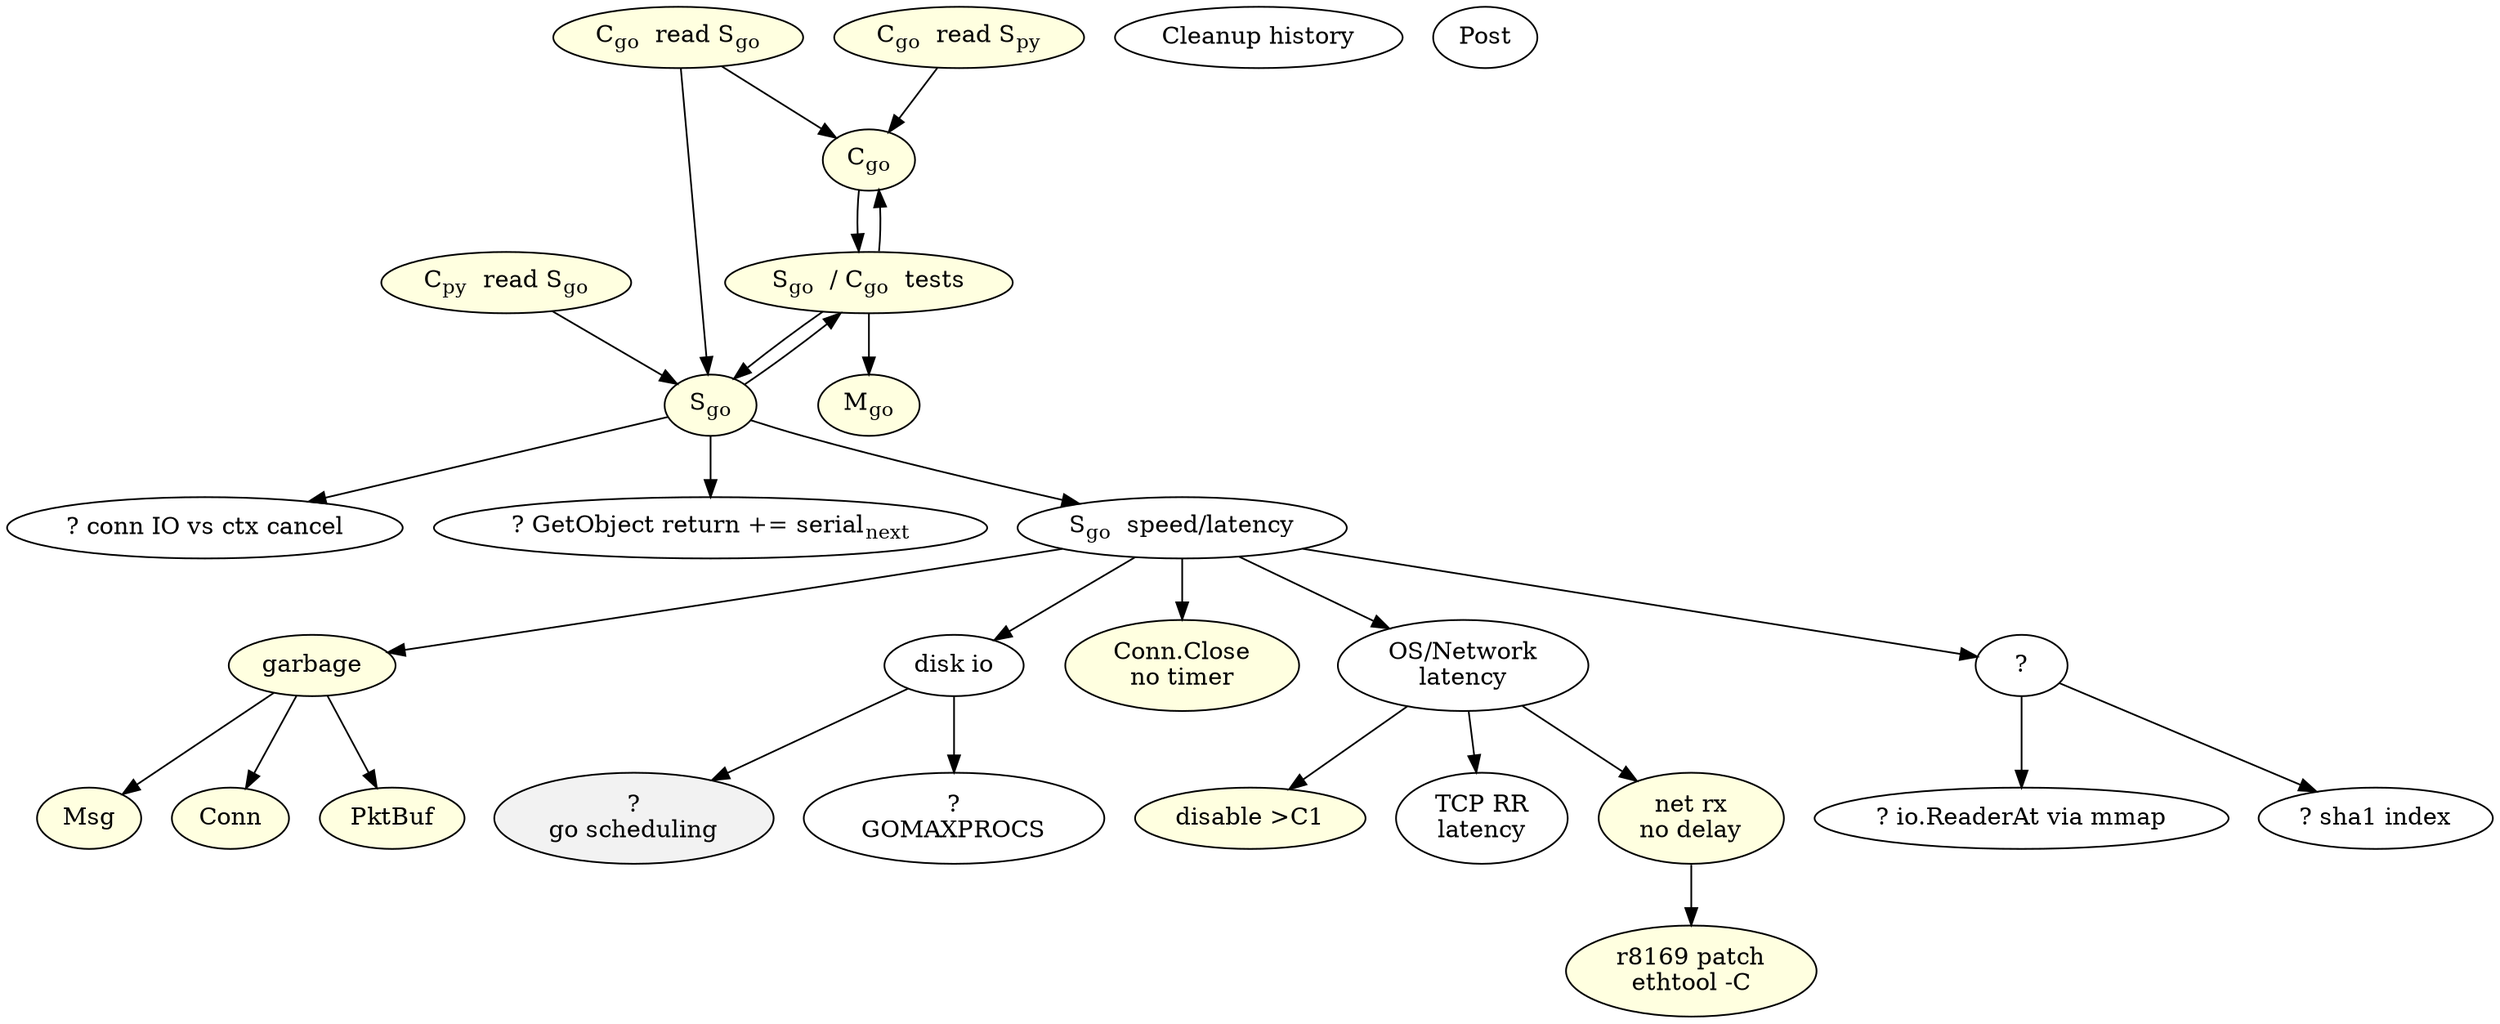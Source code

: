 digraph {
	Cgo -> SCgo_t;
	Sgo -> SCgo_t;

	SCgo_t -> Mgo;
	SCgo_t -> Sgo;
	SCgo_t -> Cgo;

	Sgo -> io_cancel;
	Sgo -> load_serial_next;
	Sgo -> Sgo_speed;

	//Sgo_speed -> B_link_recv;
	Sgo_speed -> garbage;
	//Sgo_speed -> gosched;
	Sgo_speed -> diskio;
	Sgo_speed -> ConnClose_notimer;

	Sgo_speed -> osnet_latency;
	Sgo_speed -> QSgo_speed;

	QSgo_speed -> Mmap_go;
	QSgo_speed -> sha1_index;

	garbage	-> pktbuf_alloc;
	garbage -> msg_alloc;
	garbage -> conn_alloc;

	diskio	-> gosched;
	diskio	-> GOMAXPROCS;


	Cpy_r_Sgo -> Sgo;
	//Cpy_r_Sgo -> Protog_fix;
	//Cpy_r_Sgo -> Cpy_patch;
	//Cpy_r_Sgo -> Mpy_vs_Sgo;

	Cgo_r_Sgo -> Cgo;
	Cgo_r_Sgo -> Sgo;		

	Cgo_r_Spy -> Cgo;
	//Cgo_r_Spy -> Protog_fix;


	Cgo		[label=<C<sub>go</sub>> style=filled fillcolor=lightyellow];
	Sgo		[label=<S<sub>go</sub>> style=filled fillcolor=lightyellow];
	Mgo		[label=<M<sub>go</sub>> style=filled fillcolor=lightyellow];
	SCgo_t		[label=<S<sub>go</sub>  / C<sub>go</sub>  tests> style=filled fillcolor=lightyellow];
	Sgo_speed	[label=<S<sub>go</sub>  speed/latency>];
	Cpy_r_Sgo	[label=<C<sub>py</sub>  read S<sub>go</sub>> style=filled fillcolor=lightyellow];
	Cgo_r_Sgo	[label=<C<sub>go</sub>  read S<sub>go</sub>> style=filled fillcolor=lightyellow];
	Cgo_r_Spy	[label=<C<sub>go</sub>  read S<sub>py</sub>> style=filled fillcolor=lightyellow];
	Cleanup		[label="Cleanup history"];
	Post		[label="Post"];
	//Cpy_patch	[label=<py patch: ConnID py=go> style=filled fillcolor=lightyellow];	// C<sub>py</sub>  patch for ConnID interop. with S<sub>go</sub>>];
	Mmap_go		[label="? io.ReaderAt via mmap"];
	//Protog_fix	[label="proto(go/py) compat fix" style=filled fillcolor=lightyellow];
	//Mpy_vs_Sgo	[label=<M<sub>py</sub> vs S<sub>go</sub>: try/fix> style=filled fillcolor=lightyellow];

	io_cancel		[label="? conn IO vs ctx cancel"];
	load_serial_next	[label=<? GetObject return += serial<sub>next</sub>>];

	sha1_index	[label="? sha1 index"];
	//B_link_recv	[label="Bench link.Recv1/Ask1" style=filled fillcolor=lightyellow];
	garbage		[label="garbage" style=filled fillcolor=lightyellow];
	gosched		[label="?\ngo scheduling" style=filled fillcolor=grey95];

	//Cgo -> Cgo_tasks;
	//Cgo_tasks	[label="- talkMaster\n- update nodeTab/partTab\n- dial S on demand\n..." style=filled fillcolor=lightyellow];

	QSgo_speed	[label=<?>];

	pktbuf_alloc	[label=<PktBuf> style=filled fillcolor=lightyellow];
	msg_alloc	[label=<Msg>	style=filled fillcolor=lightyellow];
	conn_alloc	[label=<Conn>	style=filled fillcolor=lightyellow];

	ConnClose_notimer	[label="Conn.Close\nno timer" style=filled fillcolor=lightyellow];
	diskio		[label="disk io"];
	GOMAXPROCS	[label="?\nGOMAXPROCS"];


	osnet_latency	-> rx_no_delay;
	osnet_latency	-> nocstates;
	osnet_latency	-> tcp_latency;

	rx_no_delay	-> rtl_patch;

	osnet_latency	[label="OS/Network\nlatency"];
	rx_no_delay	[label="net rx\nno delay" style=filled fillcolor=lightyellow];
	nocstates	[label="disable >C1" style=filled fillcolor=lightyellow];
	tcp_latency	[label="TCP RR\nlatency"];

	rtl_patch	[label="r8169 patch\nethtool -C" style=filled fillcolor=lightyellow];
}
